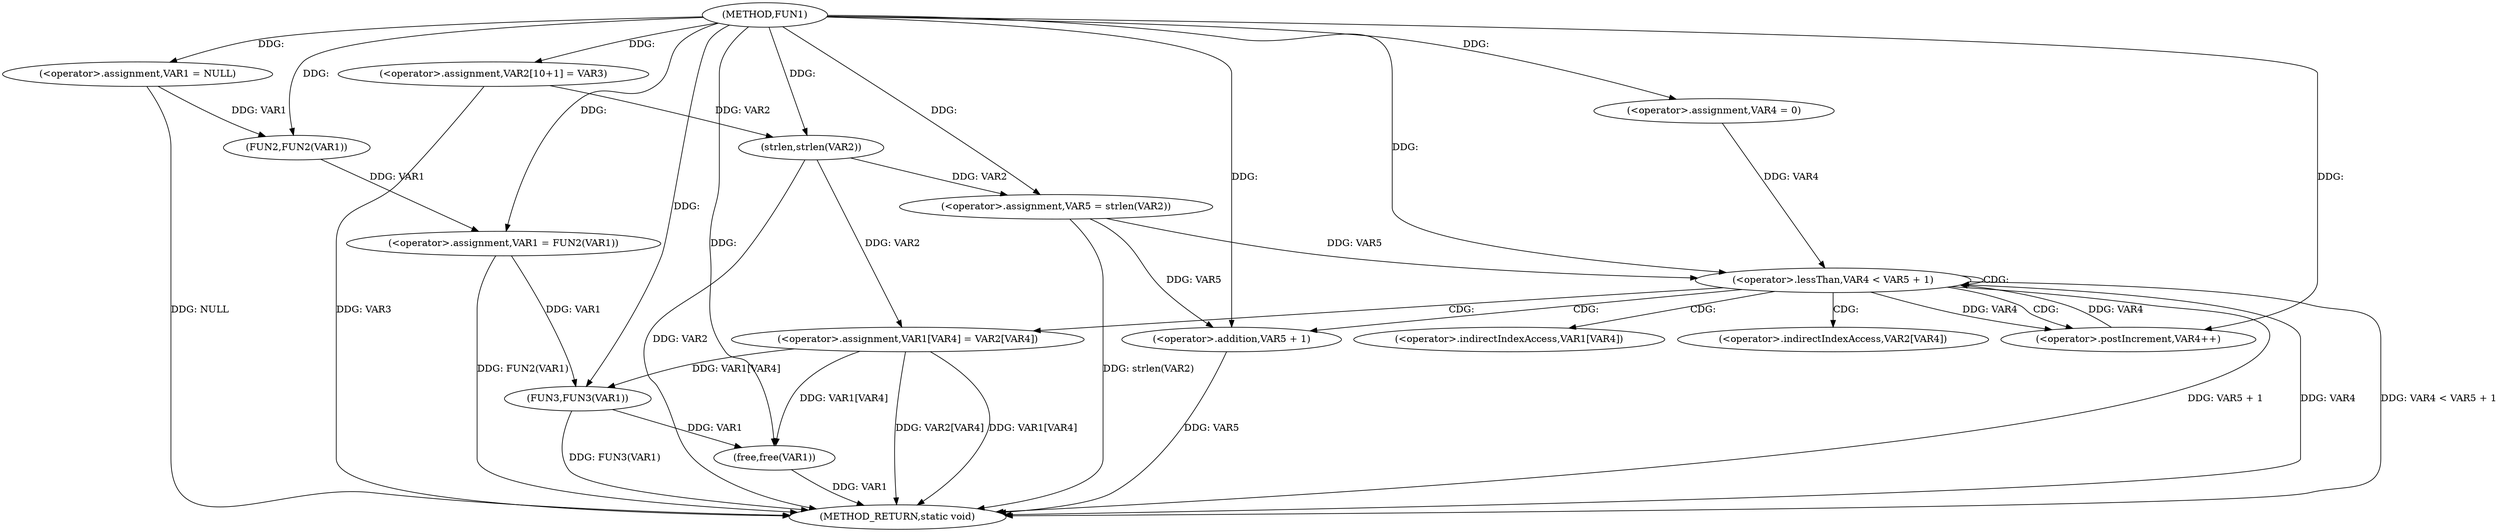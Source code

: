 digraph FUN1 {  
"1000100" [label = "(METHOD,FUN1)" ]
"1000144" [label = "(METHOD_RETURN,static void)" ]
"1000103" [label = "(<operator>.assignment,VAR1 = NULL)" ]
"1000106" [label = "(<operator>.assignment,VAR1 = FUN2(VAR1))" ]
"1000108" [label = "(FUN2,FUN2(VAR1))" ]
"1000112" [label = "(<operator>.assignment,VAR2[10+1] = VAR3)" ]
"1000117" [label = "(<operator>.assignment,VAR5 = strlen(VAR2))" ]
"1000119" [label = "(strlen,strlen(VAR2))" ]
"1000122" [label = "(<operator>.assignment,VAR4 = 0)" ]
"1000125" [label = "(<operator>.lessThan,VAR4 < VAR5 + 1)" ]
"1000127" [label = "(<operator>.addition,VAR5 + 1)" ]
"1000130" [label = "(<operator>.postIncrement,VAR4++)" ]
"1000133" [label = "(<operator>.assignment,VAR1[VAR4] = VAR2[VAR4])" ]
"1000140" [label = "(FUN3,FUN3(VAR1))" ]
"1000142" [label = "(free,free(VAR1))" ]
"1000134" [label = "(<operator>.indirectIndexAccess,VAR1[VAR4])" ]
"1000137" [label = "(<operator>.indirectIndexAccess,VAR2[VAR4])" ]
  "1000125" -> "1000144"  [ label = "DDG: VAR4 < VAR5 + 1"] 
  "1000106" -> "1000144"  [ label = "DDG: FUN2(VAR1)"] 
  "1000103" -> "1000144"  [ label = "DDG: NULL"] 
  "1000112" -> "1000144"  [ label = "DDG: VAR3"] 
  "1000140" -> "1000144"  [ label = "DDG: FUN3(VAR1)"] 
  "1000125" -> "1000144"  [ label = "DDG: VAR5 + 1"] 
  "1000119" -> "1000144"  [ label = "DDG: VAR2"] 
  "1000127" -> "1000144"  [ label = "DDG: VAR5"] 
  "1000117" -> "1000144"  [ label = "DDG: strlen(VAR2)"] 
  "1000125" -> "1000144"  [ label = "DDG: VAR4"] 
  "1000133" -> "1000144"  [ label = "DDG: VAR1[VAR4]"] 
  "1000142" -> "1000144"  [ label = "DDG: VAR1"] 
  "1000133" -> "1000144"  [ label = "DDG: VAR2[VAR4]"] 
  "1000100" -> "1000103"  [ label = "DDG: "] 
  "1000108" -> "1000106"  [ label = "DDG: VAR1"] 
  "1000100" -> "1000106"  [ label = "DDG: "] 
  "1000103" -> "1000108"  [ label = "DDG: VAR1"] 
  "1000100" -> "1000108"  [ label = "DDG: "] 
  "1000100" -> "1000112"  [ label = "DDG: "] 
  "1000119" -> "1000117"  [ label = "DDG: VAR2"] 
  "1000100" -> "1000117"  [ label = "DDG: "] 
  "1000112" -> "1000119"  [ label = "DDG: VAR2"] 
  "1000100" -> "1000119"  [ label = "DDG: "] 
  "1000100" -> "1000122"  [ label = "DDG: "] 
  "1000122" -> "1000125"  [ label = "DDG: VAR4"] 
  "1000130" -> "1000125"  [ label = "DDG: VAR4"] 
  "1000100" -> "1000125"  [ label = "DDG: "] 
  "1000117" -> "1000125"  [ label = "DDG: VAR5"] 
  "1000117" -> "1000127"  [ label = "DDG: VAR5"] 
  "1000100" -> "1000127"  [ label = "DDG: "] 
  "1000125" -> "1000130"  [ label = "DDG: VAR4"] 
  "1000100" -> "1000130"  [ label = "DDG: "] 
  "1000119" -> "1000133"  [ label = "DDG: VAR2"] 
  "1000106" -> "1000140"  [ label = "DDG: VAR1"] 
  "1000133" -> "1000140"  [ label = "DDG: VAR1[VAR4]"] 
  "1000100" -> "1000140"  [ label = "DDG: "] 
  "1000140" -> "1000142"  [ label = "DDG: VAR1"] 
  "1000133" -> "1000142"  [ label = "DDG: VAR1[VAR4]"] 
  "1000100" -> "1000142"  [ label = "DDG: "] 
  "1000125" -> "1000137"  [ label = "CDG: "] 
  "1000125" -> "1000125"  [ label = "CDG: "] 
  "1000125" -> "1000130"  [ label = "CDG: "] 
  "1000125" -> "1000133"  [ label = "CDG: "] 
  "1000125" -> "1000127"  [ label = "CDG: "] 
  "1000125" -> "1000134"  [ label = "CDG: "] 
}
